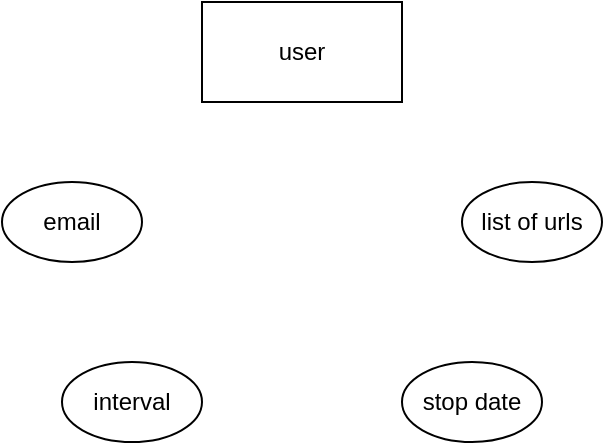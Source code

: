 <mxfile>
    <diagram id="TCv23A0WsjEr3DPqJ7oG" name="Page-1">
        <mxGraphModel dx="556" dy="669" grid="1" gridSize="10" guides="1" tooltips="1" connect="1" arrows="1" fold="1" page="1" pageScale="1" pageWidth="850" pageHeight="1100" math="0" shadow="0">
            <root>
                <mxCell id="0"/>
                <mxCell id="1" parent="0"/>
                <mxCell id="2" value="user" style="rounded=0;whiteSpace=wrap;html=1;" vertex="1" parent="1">
                    <mxGeometry x="270" y="120" width="100" height="50" as="geometry"/>
                </mxCell>
                <mxCell id="3" value="email" style="ellipse;whiteSpace=wrap;html=1;" vertex="1" parent="1">
                    <mxGeometry x="170" y="210" width="70" height="40" as="geometry"/>
                </mxCell>
                <mxCell id="8" value="list of urls" style="ellipse;whiteSpace=wrap;html=1;" vertex="1" parent="1">
                    <mxGeometry x="400" y="210" width="70" height="40" as="geometry"/>
                </mxCell>
                <mxCell id="9" value="interval" style="ellipse;whiteSpace=wrap;html=1;" vertex="1" parent="1">
                    <mxGeometry x="200" y="300" width="70" height="40" as="geometry"/>
                </mxCell>
                <mxCell id="10" value="stop date" style="ellipse;whiteSpace=wrap;html=1;" vertex="1" parent="1">
                    <mxGeometry x="370" y="300" width="70" height="40" as="geometry"/>
                </mxCell>
            </root>
        </mxGraphModel>
    </diagram>
</mxfile>